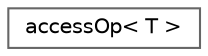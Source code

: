 digraph "Graphical Class Hierarchy"
{
 // LATEX_PDF_SIZE
  bgcolor="transparent";
  edge [fontname=Helvetica,fontsize=10,labelfontname=Helvetica,labelfontsize=10];
  node [fontname=Helvetica,fontsize=10,shape=box,height=0.2,width=0.4];
  rankdir="LR";
  Node0 [id="Node000000",label="accessOp\< T \>",height=0.2,width=0.4,color="grey40", fillcolor="white", style="filled",URL="$structFoam_1_1accessOp.html",tooltip=" "];
}
